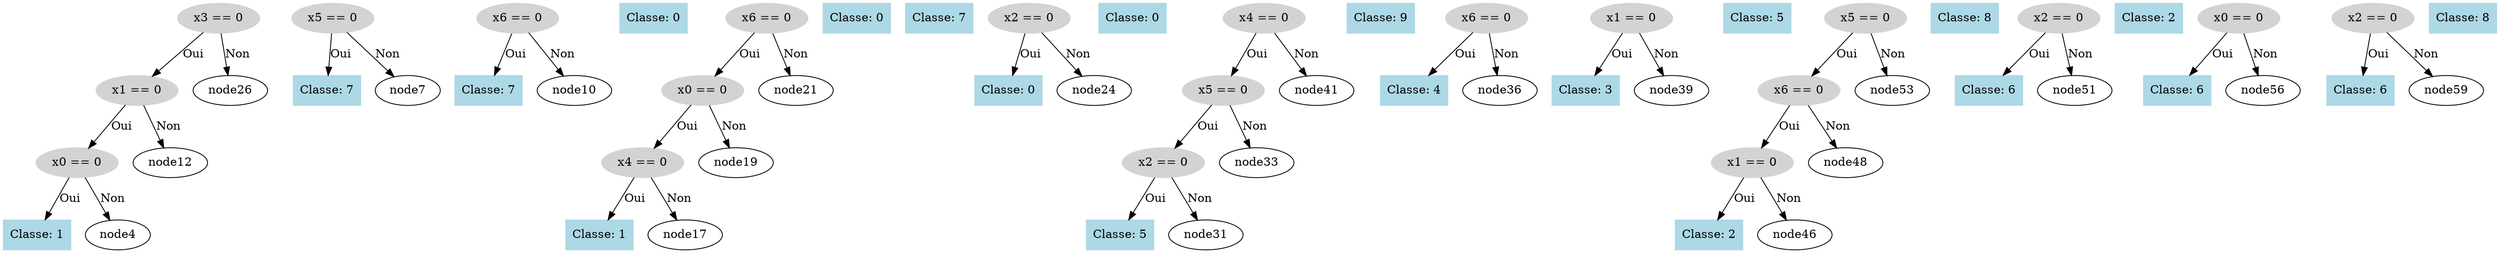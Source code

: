 digraph DecisionTree {
  node0 [label="x3 == 0", shape=ellipse, style=filled, color=lightgray];
  node0 -> node1 [label="Oui"];
  node1 [label="x1 == 0", shape=ellipse, style=filled, color=lightgray];
  node1 -> node2 [label="Oui"];
  node2 [label="x0 == 0", shape=ellipse, style=filled, color=lightgray];
  node2 -> node3 [label="Oui"];
  node3 [label="Classe: 1", shape=box, style=filled, color=lightblue];
  node2 -> node4 [label="Non"];
  node5 [label="x5 == 0", shape=ellipse, style=filled, color=lightgray];
  node5 -> node6 [label="Oui"];
  node6 [label="Classe: 7", shape=box, style=filled, color=lightblue];
  node5 -> node7 [label="Non"];
  node8 [label="x6 == 0", shape=ellipse, style=filled, color=lightgray];
  node8 -> node9 [label="Oui"];
  node9 [label="Classe: 7", shape=box, style=filled, color=lightblue];
  node8 -> node10 [label="Non"];
  node11 [label="Classe: 0", shape=box, style=filled, color=lightblue];
  node1 -> node12 [label="Non"];
  node13 [label="x6 == 0", shape=ellipse, style=filled, color=lightgray];
  node13 -> node14 [label="Oui"];
  node14 [label="x0 == 0", shape=ellipse, style=filled, color=lightgray];
  node14 -> node15 [label="Oui"];
  node15 [label="x4 == 0", shape=ellipse, style=filled, color=lightgray];
  node15 -> node16 [label="Oui"];
  node16 [label="Classe: 1", shape=box, style=filled, color=lightblue];
  node15 -> node17 [label="Non"];
  node18 [label="Classe: 0", shape=box, style=filled, color=lightblue];
  node14 -> node19 [label="Non"];
  node20 [label="Classe: 7", shape=box, style=filled, color=lightblue];
  node13 -> node21 [label="Non"];
  node22 [label="x2 == 0", shape=ellipse, style=filled, color=lightgray];
  node22 -> node23 [label="Oui"];
  node23 [label="Classe: 0", shape=box, style=filled, color=lightblue];
  node22 -> node24 [label="Non"];
  node25 [label="Classe: 0", shape=box, style=filled, color=lightblue];
  node0 -> node26 [label="Non"];
  node27 [label="x4 == 0", shape=ellipse, style=filled, color=lightgray];
  node27 -> node28 [label="Oui"];
  node28 [label="x5 == 0", shape=ellipse, style=filled, color=lightgray];
  node28 -> node29 [label="Oui"];
  node29 [label="x2 == 0", shape=ellipse, style=filled, color=lightgray];
  node29 -> node30 [label="Oui"];
  node30 [label="Classe: 5", shape=box, style=filled, color=lightblue];
  node29 -> node31 [label="Non"];
  node32 [label="Classe: 9", shape=box, style=filled, color=lightblue];
  node28 -> node33 [label="Non"];
  node34 [label="x6 == 0", shape=ellipse, style=filled, color=lightgray];
  node34 -> node35 [label="Oui"];
  node35 [label="Classe: 4", shape=box, style=filled, color=lightblue];
  node34 -> node36 [label="Non"];
  node37 [label="x1 == 0", shape=ellipse, style=filled, color=lightgray];
  node37 -> node38 [label="Oui"];
  node38 [label="Classe: 3", shape=box, style=filled, color=lightblue];
  node37 -> node39 [label="Non"];
  node40 [label="Classe: 5", shape=box, style=filled, color=lightblue];
  node27 -> node41 [label="Non"];
  node42 [label="x5 == 0", shape=ellipse, style=filled, color=lightgray];
  node42 -> node43 [label="Oui"];
  node43 [label="x6 == 0", shape=ellipse, style=filled, color=lightgray];
  node43 -> node44 [label="Oui"];
  node44 [label="x1 == 0", shape=ellipse, style=filled, color=lightgray];
  node44 -> node45 [label="Oui"];
  node45 [label="Classe: 2", shape=box, style=filled, color=lightblue];
  node44 -> node46 [label="Non"];
  node47 [label="Classe: 8", shape=box, style=filled, color=lightblue];
  node43 -> node48 [label="Non"];
  node49 [label="x2 == 0", shape=ellipse, style=filled, color=lightgray];
  node49 -> node50 [label="Oui"];
  node50 [label="Classe: 6", shape=box, style=filled, color=lightblue];
  node49 -> node51 [label="Non"];
  node52 [label="Classe: 2", shape=box, style=filled, color=lightblue];
  node42 -> node53 [label="Non"];
  node54 [label="x0 == 0", shape=ellipse, style=filled, color=lightgray];
  node54 -> node55 [label="Oui"];
  node55 [label="Classe: 6", shape=box, style=filled, color=lightblue];
  node54 -> node56 [label="Non"];
  node57 [label="x2 == 0", shape=ellipse, style=filled, color=lightgray];
  node57 -> node58 [label="Oui"];
  node58 [label="Classe: 6", shape=box, style=filled, color=lightblue];
  node57 -> node59 [label="Non"];
  node60 [label="Classe: 8", shape=box, style=filled, color=lightblue];
}
